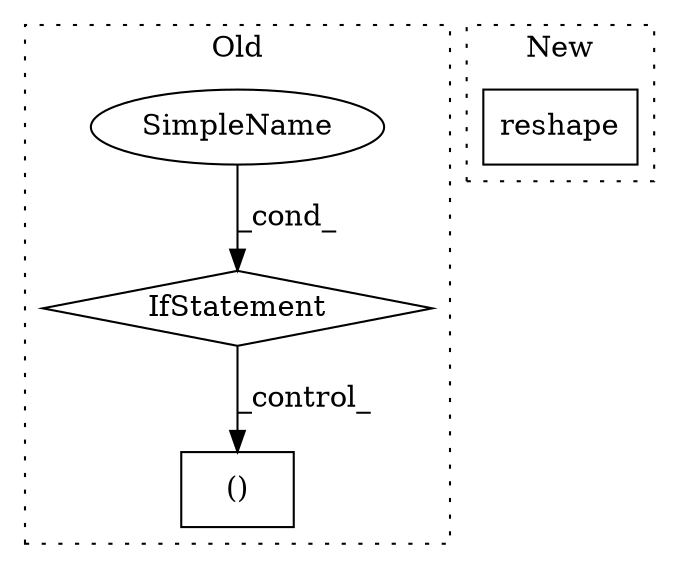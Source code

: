 digraph G {
subgraph cluster0 {
1 [label="IfStatement" a="25" s="14555" l="26" shape="diamond"];
3 [label="()" a="106" s="14456" l="15" shape="box"];
4 [label="SimpleName" a="42" s="14576" l="5" shape="ellipse"];
label = "Old";
style="dotted";
}
subgraph cluster1 {
2 [label="reshape" a="32" s="15337,15442" l="8,1" shape="box"];
label = "New";
style="dotted";
}
1 -> 3 [label="_control_"];
4 -> 1 [label="_cond_"];
}